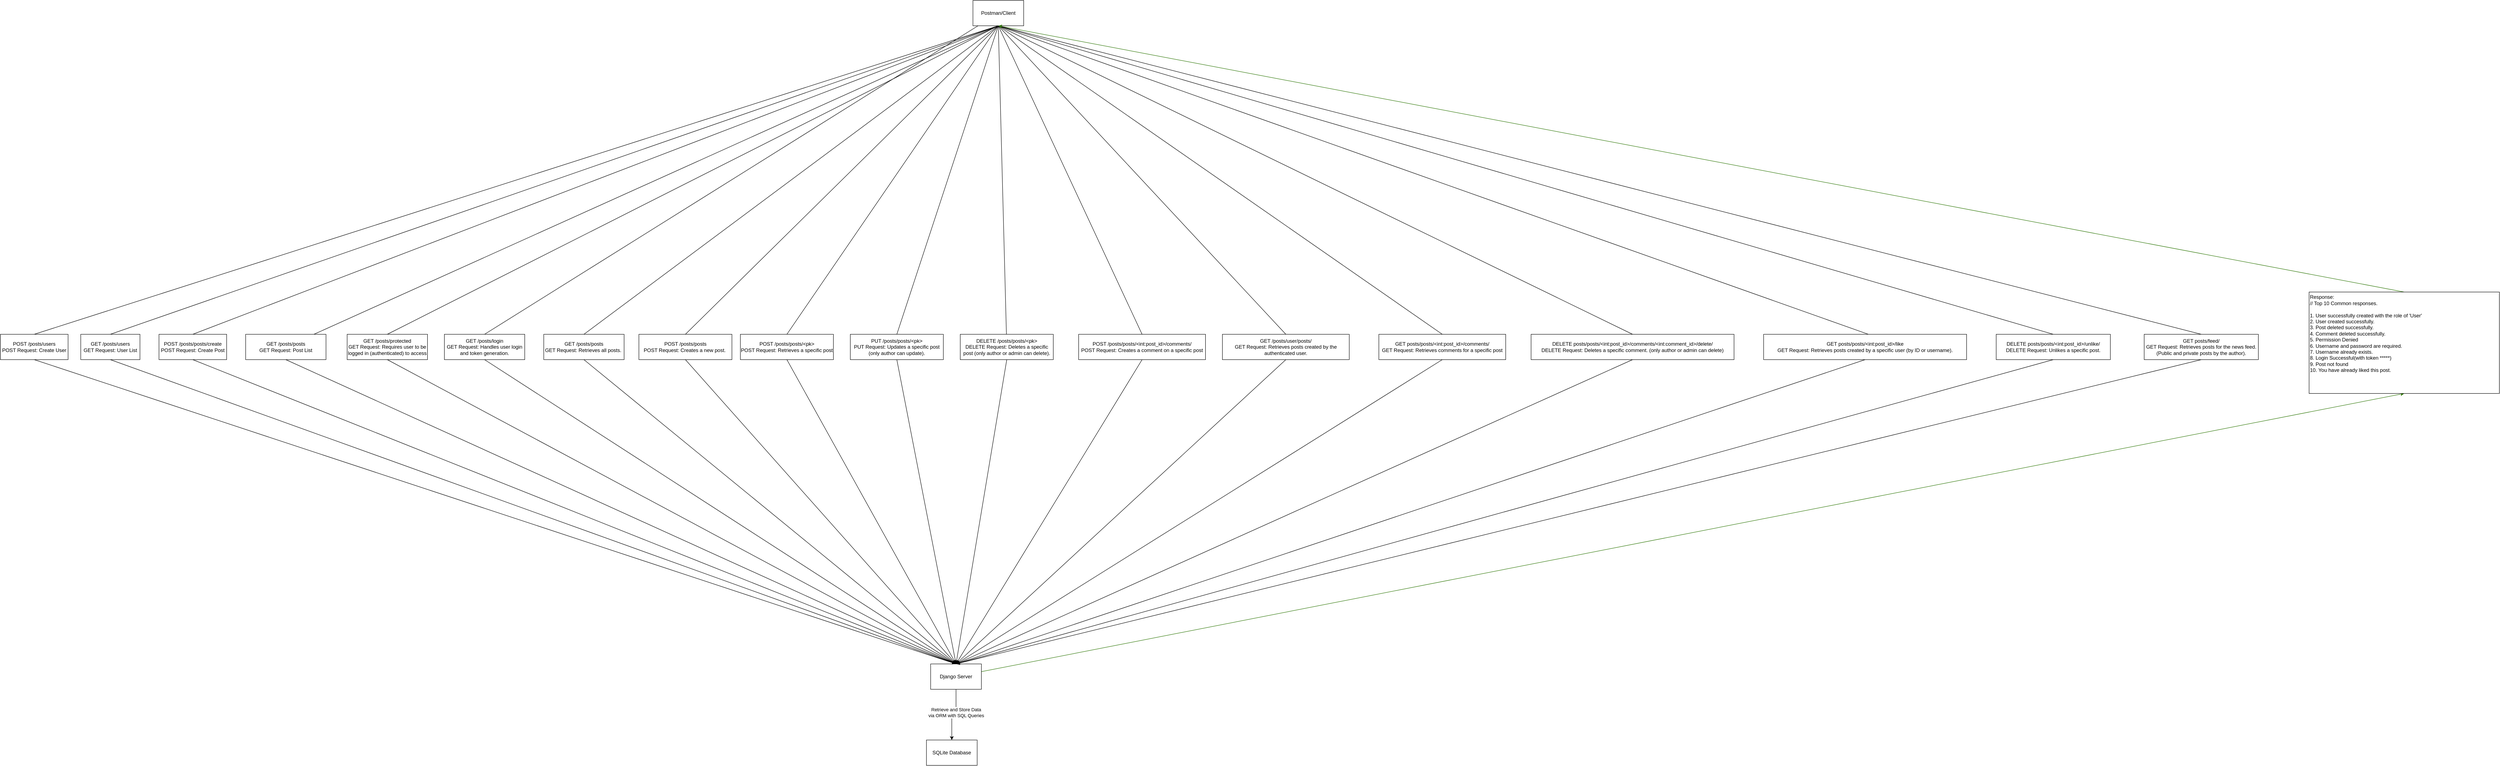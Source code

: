 <mxfile version="26.1.0">
  <diagram name="Page-1" id="zt41sZ7iABxrHHXtiylV">
    <mxGraphModel dx="1578" dy="1371" grid="1" gridSize="10" guides="1" tooltips="1" connect="1" arrows="1" fold="1" page="1" pageScale="1" pageWidth="850" pageHeight="1100" math="0" shadow="0">
      <root>
        <mxCell id="0" />
        <mxCell id="1" parent="0" />
        <mxCell id="H0j68g-s_HZaMRS5P-wq-1" value="Postman/Client" style="rounded=0;whiteSpace=wrap;html=1;" vertex="1" parent="1">
          <mxGeometry x="2290" y="-630" width="120" height="60" as="geometry" />
        </mxCell>
        <mxCell id="H0j68g-s_HZaMRS5P-wq-28" style="rounded=0;orthogonalLoop=1;jettySize=auto;html=1;endArrow=none;startFill=0;entryX=0.5;entryY=1;entryDx=0;entryDy=0;exitX=0.5;exitY=0;exitDx=0;exitDy=0;" edge="1" parent="1" source="H0j68g-s_HZaMRS5P-wq-2" target="H0j68g-s_HZaMRS5P-wq-1">
          <mxGeometry relative="1" as="geometry" />
        </mxCell>
        <mxCell id="H0j68g-s_HZaMRS5P-wq-74" style="rounded=0;orthogonalLoop=1;jettySize=auto;html=1;entryX=0.5;entryY=0;entryDx=0;entryDy=0;exitX=0.5;exitY=1;exitDx=0;exitDy=0;" edge="1" parent="1" source="H0j68g-s_HZaMRS5P-wq-2" target="H0j68g-s_HZaMRS5P-wq-8">
          <mxGeometry relative="1" as="geometry" />
        </mxCell>
        <mxCell id="H0j68g-s_HZaMRS5P-wq-2" value="POST /posts/users&lt;div&gt;POST Request: Create User&lt;/div&gt;" style="rounded=0;whiteSpace=wrap;html=1;" vertex="1" parent="1">
          <mxGeometry x="-10" y="160" width="160" height="60" as="geometry" />
        </mxCell>
        <mxCell id="H0j68g-s_HZaMRS5P-wq-48" style="rounded=0;orthogonalLoop=1;jettySize=auto;html=1;exitX=0.5;exitY=1;exitDx=0;exitDy=0;entryX=0.5;entryY=0;entryDx=0;entryDy=0;" edge="1" parent="1" source="H0j68g-s_HZaMRS5P-wq-3" target="H0j68g-s_HZaMRS5P-wq-8">
          <mxGeometry relative="1" as="geometry" />
        </mxCell>
        <mxCell id="H0j68g-s_HZaMRS5P-wq-3" value="GET /posts/users&lt;div&gt;GET Request: User List&lt;/div&gt;" style="rounded=0;whiteSpace=wrap;html=1;" vertex="1" parent="1">
          <mxGeometry x="180" y="160" width="140" height="60" as="geometry" />
        </mxCell>
        <mxCell id="H0j68g-s_HZaMRS5P-wq-4" value="POST /posts/posts/create&lt;div&gt;POST Request: Create Post&lt;/div&gt;" style="rounded=0;whiteSpace=wrap;html=1;" vertex="1" parent="1">
          <mxGeometry x="365" y="160" width="160" height="60" as="geometry" />
        </mxCell>
        <mxCell id="H0j68g-s_HZaMRS5P-wq-5" value="GET /posts/posts&lt;div&gt;GET Request: Post List&lt;/div&gt;" style="rounded=0;whiteSpace=wrap;html=1;" vertex="1" parent="1">
          <mxGeometry x="570" y="160" width="190" height="60" as="geometry" />
        </mxCell>
        <mxCell id="H0j68g-s_HZaMRS5P-wq-10" style="edgeStyle=orthogonalEdgeStyle;rounded=0;orthogonalLoop=1;jettySize=auto;html=1;" edge="1" parent="1" source="H0j68g-s_HZaMRS5P-wq-8" target="H0j68g-s_HZaMRS5P-wq-9">
          <mxGeometry relative="1" as="geometry" />
        </mxCell>
        <mxCell id="H0j68g-s_HZaMRS5P-wq-11" value="Retrieve and Store Data&lt;div&gt;via ORM with SQL Queries&lt;/div&gt;" style="edgeLabel;html=1;align=center;verticalAlign=middle;resizable=0;points=[];" vertex="1" connectable="0" parent="H0j68g-s_HZaMRS5P-wq-10">
          <mxGeometry x="-0.155" relative="1" as="geometry">
            <mxPoint as="offset" />
          </mxGeometry>
        </mxCell>
        <mxCell id="H0j68g-s_HZaMRS5P-wq-71" style="rounded=0;orthogonalLoop=1;jettySize=auto;html=1;entryX=0.5;entryY=1;entryDx=0;entryDy=0;fillColor=#60a917;strokeColor=#2D7600;" edge="1" parent="1" source="H0j68g-s_HZaMRS5P-wq-8" target="H0j68g-s_HZaMRS5P-wq-70">
          <mxGeometry relative="1" as="geometry" />
        </mxCell>
        <mxCell id="H0j68g-s_HZaMRS5P-wq-8" value="Django Server" style="rounded=0;whiteSpace=wrap;html=1;" vertex="1" parent="1">
          <mxGeometry x="2190" y="940" width="120" height="60" as="geometry" />
        </mxCell>
        <mxCell id="H0j68g-s_HZaMRS5P-wq-9" value="SQLite Database" style="rounded=0;whiteSpace=wrap;html=1;" vertex="1" parent="1">
          <mxGeometry x="2180" y="1120" width="120" height="60" as="geometry" />
        </mxCell>
        <mxCell id="H0j68g-s_HZaMRS5P-wq-13" value="GET /posts/protected&lt;div&gt;GET Request:&amp;nbsp;Requires user to be logged in (authenticated) to access&lt;/div&gt;" style="rounded=0;whiteSpace=wrap;html=1;" vertex="1" parent="1">
          <mxGeometry x="810" y="160" width="190" height="60" as="geometry" />
        </mxCell>
        <mxCell id="H0j68g-s_HZaMRS5P-wq-15" value="GET /posts/login&lt;div&gt;GET Request:&amp;nbsp;Handles user login and token generation.&lt;/div&gt;" style="rounded=0;whiteSpace=wrap;html=1;" vertex="1" parent="1">
          <mxGeometry x="1040" y="160" width="190" height="60" as="geometry" />
        </mxCell>
        <mxCell id="H0j68g-s_HZaMRS5P-wq-16" value="GET /posts/posts&lt;div&gt;GET Request: Retrieves all posts.&amp;nbsp;&lt;/div&gt;" style="rounded=0;whiteSpace=wrap;html=1;" vertex="1" parent="1">
          <mxGeometry x="1275" y="160" width="190" height="60" as="geometry" />
        </mxCell>
        <mxCell id="H0j68g-s_HZaMRS5P-wq-17" value="POST /posts/posts&lt;div&gt;POST Request: Creates a new post.&amp;nbsp;&lt;/div&gt;" style="rounded=0;whiteSpace=wrap;html=1;" vertex="1" parent="1">
          <mxGeometry x="1500" y="160" width="220" height="60" as="geometry" />
        </mxCell>
        <mxCell id="H0j68g-s_HZaMRS5P-wq-18" value="POST /posts/posts/&amp;lt;pk&amp;gt;&lt;div&gt;POST Request: Retrieves a specific post&lt;/div&gt;" style="rounded=0;whiteSpace=wrap;html=1;" vertex="1" parent="1">
          <mxGeometry x="1740" y="160" width="220" height="60" as="geometry" />
        </mxCell>
        <mxCell id="H0j68g-s_HZaMRS5P-wq-19" value="PUT /posts/posts/&amp;lt;pk&amp;gt;&lt;div&gt;PUT Request: Updates a specific post (only author can update).&lt;/div&gt;" style="rounded=0;whiteSpace=wrap;html=1;" vertex="1" parent="1">
          <mxGeometry x="2000" y="160" width="220" height="60" as="geometry" />
        </mxCell>
        <mxCell id="H0j68g-s_HZaMRS5P-wq-20" value="DELETE /posts/posts/&amp;lt;pk&amp;gt;&lt;div&gt;DELETE Request: Deletes a specific post (only author or admin can delete).&lt;/div&gt;" style="rounded=0;whiteSpace=wrap;html=1;" vertex="1" parent="1">
          <mxGeometry x="2260" y="160" width="220" height="60" as="geometry" />
        </mxCell>
        <mxCell id="H0j68g-s_HZaMRS5P-wq-21" value="POST /posts/posts/&amp;lt;int:post_id&amp;gt;/comments/&lt;div&gt;&lt;span style=&quot;background-color: transparent; color: light-dark(rgb(0, 0, 0), rgb(255, 255, 255));&quot;&gt;POST Request:&amp;nbsp;&lt;/span&gt;&lt;span style=&quot;background-color: transparent;&quot;&gt;Creates a comment on a specific post&lt;/span&gt;&lt;/div&gt;" style="rounded=0;whiteSpace=wrap;html=1;" vertex="1" parent="1">
          <mxGeometry x="2540" y="160" width="300" height="60" as="geometry" />
        </mxCell>
        <mxCell id="H0j68g-s_HZaMRS5P-wq-22" value="GET /posts/user/posts/&lt;div&gt;&lt;span style=&quot;background-color: transparent; color: light-dark(rgb(0, 0, 0), rgb(255, 255, 255));&quot;&gt;GET Request:&amp;nbsp;&lt;/span&gt;&lt;span style=&quot;background-color: transparent;&quot;&gt;Retrieves posts created by the authenticated user.&lt;/span&gt;&lt;/div&gt;" style="rounded=0;whiteSpace=wrap;html=1;" vertex="1" parent="1">
          <mxGeometry x="2880" y="160" width="300" height="60" as="geometry" />
        </mxCell>
        <mxCell id="H0j68g-s_HZaMRS5P-wq-23" value="GET posts/posts/&amp;lt;int:post_id&amp;gt;/comments/&lt;div&gt;&lt;span style=&quot;background-color: transparent; color: light-dark(rgb(0, 0, 0), rgb(255, 255, 255));&quot;&gt;GET Request:&amp;nbsp;&lt;/span&gt;&lt;span style=&quot;background-color: transparent;&quot;&gt;Retrieves comments for a specific post&lt;/span&gt;&lt;/div&gt;" style="rounded=0;whiteSpace=wrap;html=1;" vertex="1" parent="1">
          <mxGeometry x="3250" y="160" width="300" height="60" as="geometry" />
        </mxCell>
        <mxCell id="H0j68g-s_HZaMRS5P-wq-24" value="DELETE posts/posts/&amp;lt;int:post_id&amp;gt;/comments/&amp;lt;int:comment_id&amp;gt;/delete/&lt;div&gt;&lt;span style=&quot;background-color: transparent; color: light-dark(rgb(0, 0, 0), rgb(255, 255, 255));&quot;&gt;DELETE Request:&amp;nbsp;&lt;/span&gt;&lt;span style=&quot;background-color: transparent;&quot;&gt;Deletes a specific comment. (only author or admin can delete)&lt;/span&gt;&lt;/div&gt;" style="rounded=0;whiteSpace=wrap;html=1;" vertex="1" parent="1">
          <mxGeometry x="3610" y="160" width="480" height="60" as="geometry" />
        </mxCell>
        <mxCell id="H0j68g-s_HZaMRS5P-wq-25" value="GET posts/posts/&amp;lt;int:post_id&amp;gt;/like&lt;div&gt;&lt;span style=&quot;background-color: transparent; color: light-dark(rgb(0, 0, 0), rgb(255, 255, 255));&quot;&gt;GET Request:&amp;nbsp;&lt;/span&gt;&lt;span style=&quot;background-color: transparent; color: light-dark(rgb(0, 0, 0), rgb(255, 255, 255));&quot;&gt;Retrieves posts created by a specific user (by ID or username).&lt;/span&gt;&lt;/div&gt;" style="rounded=0;whiteSpace=wrap;html=1;" vertex="1" parent="1">
          <mxGeometry x="4160" y="160" width="480" height="60" as="geometry" />
        </mxCell>
        <mxCell id="H0j68g-s_HZaMRS5P-wq-26" value="DELETE posts/posts/&amp;lt;int:post_id&amp;gt;/unlike/&lt;div&gt;&lt;span style=&quot;background-color: transparent; color: light-dark(rgb(0, 0, 0), rgb(255, 255, 255));&quot;&gt;DELETE Request:&amp;nbsp;&lt;/span&gt;&lt;span style=&quot;background-color: transparent;&quot;&gt;Unlikes a specific post.&lt;/span&gt;&lt;/div&gt;" style="rounded=0;whiteSpace=wrap;html=1;" vertex="1" parent="1">
          <mxGeometry x="4710" y="160" width="270" height="60" as="geometry" />
        </mxCell>
        <mxCell id="H0j68g-s_HZaMRS5P-wq-27" value="GET posts/feed/&lt;div&gt;&lt;span style=&quot;background-color: transparent; color: light-dark(rgb(0, 0, 0), rgb(255, 255, 255));&quot;&gt;GET Request:&amp;nbsp;&lt;/span&gt;&lt;span style=&quot;background-color: transparent; color: light-dark(rgb(0, 0, 0), rgb(255, 255, 255));&quot;&gt;Retrieves posts for the news feed. (Public and private posts by the author).&lt;/span&gt;&lt;/div&gt;" style="rounded=0;whiteSpace=wrap;html=1;" vertex="1" parent="1">
          <mxGeometry x="5060" y="160" width="270" height="60" as="geometry" />
        </mxCell>
        <mxCell id="H0j68g-s_HZaMRS5P-wq-30" style="rounded=0;orthogonalLoop=1;jettySize=auto;html=1;endArrow=none;startFill=0;entryX=0.5;entryY=1;entryDx=0;entryDy=0;exitX=0.5;exitY=0;exitDx=0;exitDy=0;" edge="1" parent="1" source="H0j68g-s_HZaMRS5P-wq-3" target="H0j68g-s_HZaMRS5P-wq-1">
          <mxGeometry relative="1" as="geometry">
            <mxPoint x="160" y="173" as="sourcePoint" />
            <mxPoint x="375" y="100" as="targetPoint" />
          </mxGeometry>
        </mxCell>
        <mxCell id="H0j68g-s_HZaMRS5P-wq-31" style="rounded=0;orthogonalLoop=1;jettySize=auto;html=1;endArrow=none;startFill=0;entryX=0.5;entryY=1;entryDx=0;entryDy=0;exitX=0.5;exitY=0;exitDx=0;exitDy=0;" edge="1" parent="1" source="H0j68g-s_HZaMRS5P-wq-4" target="H0j68g-s_HZaMRS5P-wq-1">
          <mxGeometry relative="1" as="geometry">
            <mxPoint x="304" y="170" as="sourcePoint" />
            <mxPoint x="391" y="110" as="targetPoint" />
          </mxGeometry>
        </mxCell>
        <mxCell id="H0j68g-s_HZaMRS5P-wq-32" style="rounded=0;orthogonalLoop=1;jettySize=auto;html=1;endArrow=none;startFill=0;entryX=0.5;entryY=1;entryDx=0;entryDy=0;" edge="1" parent="1" source="H0j68g-s_HZaMRS5P-wq-5" target="H0j68g-s_HZaMRS5P-wq-1">
          <mxGeometry relative="1" as="geometry">
            <mxPoint x="450" y="170" as="sourcePoint" />
            <mxPoint x="440" y="110" as="targetPoint" />
          </mxGeometry>
        </mxCell>
        <mxCell id="H0j68g-s_HZaMRS5P-wq-33" style="rounded=0;orthogonalLoop=1;jettySize=auto;html=1;endArrow=none;startFill=0;entryX=0.5;entryY=1;entryDx=0;entryDy=0;exitX=0.5;exitY=0;exitDx=0;exitDy=0;" edge="1" parent="1" source="H0j68g-s_HZaMRS5P-wq-13" target="H0j68g-s_HZaMRS5P-wq-1">
          <mxGeometry relative="1" as="geometry">
            <mxPoint x="615" y="170" as="sourcePoint" />
            <mxPoint x="495" y="110" as="targetPoint" />
          </mxGeometry>
        </mxCell>
        <mxCell id="H0j68g-s_HZaMRS5P-wq-34" style="rounded=0;orthogonalLoop=1;jettySize=auto;html=1;endArrow=none;startFill=0;exitX=0.5;exitY=0;exitDx=0;exitDy=0;" edge="1" parent="1" source="H0j68g-s_HZaMRS5P-wq-15" target="H0j68g-s_HZaMRS5P-wq-1">
          <mxGeometry relative="1" as="geometry">
            <mxPoint x="820" y="176" as="sourcePoint" />
            <mxPoint x="495" y="95" as="targetPoint" />
          </mxGeometry>
        </mxCell>
        <mxCell id="H0j68g-s_HZaMRS5P-wq-35" style="rounded=0;orthogonalLoop=1;jettySize=auto;html=1;endArrow=none;startFill=0;entryX=0.5;entryY=1;entryDx=0;entryDy=0;exitX=0.5;exitY=0;exitDx=0;exitDy=0;" edge="1" parent="1" source="H0j68g-s_HZaMRS5P-wq-16" target="H0j68g-s_HZaMRS5P-wq-1">
          <mxGeometry relative="1" as="geometry">
            <mxPoint x="1050" y="184" as="sourcePoint" />
            <mxPoint x="495" y="90" as="targetPoint" />
          </mxGeometry>
        </mxCell>
        <mxCell id="H0j68g-s_HZaMRS5P-wq-36" style="rounded=0;orthogonalLoop=1;jettySize=auto;html=1;endArrow=none;startFill=0;entryX=0.5;entryY=1;entryDx=0;entryDy=0;exitX=0.5;exitY=0;exitDx=0;exitDy=0;" edge="1" parent="1" source="H0j68g-s_HZaMRS5P-wq-17" target="H0j68g-s_HZaMRS5P-wq-1">
          <mxGeometry relative="1" as="geometry">
            <mxPoint x="1285" y="188" as="sourcePoint" />
            <mxPoint x="495" y="88" as="targetPoint" />
          </mxGeometry>
        </mxCell>
        <mxCell id="H0j68g-s_HZaMRS5P-wq-37" style="rounded=0;orthogonalLoop=1;jettySize=auto;html=1;endArrow=none;startFill=0;entryX=0.5;entryY=1;entryDx=0;entryDy=0;exitX=0.5;exitY=0;exitDx=0;exitDy=0;" edge="1" parent="1" source="H0j68g-s_HZaMRS5P-wq-18" target="H0j68g-s_HZaMRS5P-wq-1">
          <mxGeometry relative="1" as="geometry">
            <mxPoint x="1870" y="160" as="sourcePoint" />
            <mxPoint x="495" y="86" as="targetPoint" />
          </mxGeometry>
        </mxCell>
        <mxCell id="H0j68g-s_HZaMRS5P-wq-38" style="rounded=0;orthogonalLoop=1;jettySize=auto;html=1;endArrow=none;startFill=0;exitX=0.5;exitY=0;exitDx=0;exitDy=0;entryX=0.5;entryY=1;entryDx=0;entryDy=0;" edge="1" parent="1" source="H0j68g-s_HZaMRS5P-wq-19" target="H0j68g-s_HZaMRS5P-wq-1">
          <mxGeometry relative="1" as="geometry">
            <mxPoint x="1750" y="191" as="sourcePoint" />
            <mxPoint x="495" y="85" as="targetPoint" />
          </mxGeometry>
        </mxCell>
        <mxCell id="H0j68g-s_HZaMRS5P-wq-39" style="rounded=0;orthogonalLoop=1;jettySize=auto;html=1;endArrow=none;startFill=0;entryX=0.5;entryY=1;entryDx=0;entryDy=0;" edge="1" parent="1" source="H0j68g-s_HZaMRS5P-wq-20" target="H0j68g-s_HZaMRS5P-wq-1">
          <mxGeometry relative="1" as="geometry">
            <mxPoint x="2065" y="170" as="sourcePoint" />
            <mxPoint x="495" y="83" as="targetPoint" />
          </mxGeometry>
        </mxCell>
        <mxCell id="H0j68g-s_HZaMRS5P-wq-40" style="rounded=0;orthogonalLoop=1;jettySize=auto;html=1;endArrow=none;startFill=0;entryX=0.5;entryY=1;entryDx=0;entryDy=0;exitX=0.5;exitY=0;exitDx=0;exitDy=0;" edge="1" parent="1" source="H0j68g-s_HZaMRS5P-wq-21" target="H0j68g-s_HZaMRS5P-wq-1">
          <mxGeometry relative="1" as="geometry">
            <mxPoint x="2270" y="195" as="sourcePoint" />
            <mxPoint x="435" y="110" as="targetPoint" />
          </mxGeometry>
        </mxCell>
        <mxCell id="H0j68g-s_HZaMRS5P-wq-41" style="rounded=0;orthogonalLoop=1;jettySize=auto;html=1;endArrow=none;startFill=0;entryX=0.5;entryY=1;entryDx=0;entryDy=0;exitX=0.5;exitY=0;exitDx=0;exitDy=0;" edge="1" parent="1" source="H0j68g-s_HZaMRS5P-wq-22" target="H0j68g-s_HZaMRS5P-wq-1">
          <mxGeometry relative="1" as="geometry">
            <mxPoint x="2550" y="192" as="sourcePoint" />
            <mxPoint x="495" y="83" as="targetPoint" />
          </mxGeometry>
        </mxCell>
        <mxCell id="H0j68g-s_HZaMRS5P-wq-42" style="rounded=0;orthogonalLoop=1;jettySize=auto;html=1;endArrow=none;startFill=0;entryX=0.5;entryY=1;entryDx=0;entryDy=0;exitX=0.5;exitY=0;exitDx=0;exitDy=0;" edge="1" parent="1" source="H0j68g-s_HZaMRS5P-wq-23" target="H0j68g-s_HZaMRS5P-wq-1">
          <mxGeometry relative="1" as="geometry">
            <mxPoint x="2890" y="191" as="sourcePoint" />
            <mxPoint x="435" y="50" as="targetPoint" />
          </mxGeometry>
        </mxCell>
        <mxCell id="H0j68g-s_HZaMRS5P-wq-43" style="rounded=0;orthogonalLoop=1;jettySize=auto;html=1;endArrow=none;startFill=0;entryX=0.5;entryY=1;entryDx=0;entryDy=0;exitX=0.5;exitY=0;exitDx=0;exitDy=0;" edge="1" parent="1" source="H0j68g-s_HZaMRS5P-wq-24" target="H0j68g-s_HZaMRS5P-wq-1">
          <mxGeometry relative="1" as="geometry">
            <mxPoint x="3260" y="193" as="sourcePoint" />
            <mxPoint x="445" y="60" as="targetPoint" />
          </mxGeometry>
        </mxCell>
        <mxCell id="H0j68g-s_HZaMRS5P-wq-44" style="rounded=0;orthogonalLoop=1;jettySize=auto;html=1;endArrow=none;startFill=0;entryX=0.5;entryY=1;entryDx=0;entryDy=0;exitX=0.517;exitY=0.003;exitDx=0;exitDy=0;exitPerimeter=0;" edge="1" parent="1" source="H0j68g-s_HZaMRS5P-wq-25" target="H0j68g-s_HZaMRS5P-wq-1">
          <mxGeometry relative="1" as="geometry">
            <mxPoint x="3620" y="191" as="sourcePoint" />
            <mxPoint x="455" y="70" as="targetPoint" />
          </mxGeometry>
        </mxCell>
        <mxCell id="H0j68g-s_HZaMRS5P-wq-45" style="rounded=0;orthogonalLoop=1;jettySize=auto;html=1;endArrow=none;startFill=0;entryX=0.5;entryY=1;entryDx=0;entryDy=0;exitX=0.5;exitY=0;exitDx=0;exitDy=0;" edge="1" parent="1" source="H0j68g-s_HZaMRS5P-wq-26" target="H0j68g-s_HZaMRS5P-wq-1">
          <mxGeometry relative="1" as="geometry">
            <mxPoint x="4170" y="193" as="sourcePoint" />
            <mxPoint x="465" y="80" as="targetPoint" />
          </mxGeometry>
        </mxCell>
        <mxCell id="H0j68g-s_HZaMRS5P-wq-46" style="rounded=0;orthogonalLoop=1;jettySize=auto;html=1;endArrow=none;startFill=0;entryX=0.5;entryY=1;entryDx=0;entryDy=0;exitX=0.5;exitY=0;exitDx=0;exitDy=0;" edge="1" parent="1" source="H0j68g-s_HZaMRS5P-wq-27" target="H0j68g-s_HZaMRS5P-wq-1">
          <mxGeometry relative="1" as="geometry">
            <mxPoint x="4720" y="197" as="sourcePoint" />
            <mxPoint x="475" y="90" as="targetPoint" />
          </mxGeometry>
        </mxCell>
        <mxCell id="H0j68g-s_HZaMRS5P-wq-49" style="rounded=0;orthogonalLoop=1;jettySize=auto;html=1;exitX=0.5;exitY=1;exitDx=0;exitDy=0;entryX=0.5;entryY=0;entryDx=0;entryDy=0;" edge="1" parent="1" source="H0j68g-s_HZaMRS5P-wq-4" target="H0j68g-s_HZaMRS5P-wq-8">
          <mxGeometry relative="1" as="geometry">
            <mxPoint x="330" y="221" as="sourcePoint" />
            <mxPoint x="950" y="402" as="targetPoint" />
          </mxGeometry>
        </mxCell>
        <mxCell id="H0j68g-s_HZaMRS5P-wq-50" style="rounded=0;orthogonalLoop=1;jettySize=auto;html=1;exitX=0.5;exitY=1;exitDx=0;exitDy=0;entryX=0.5;entryY=0;entryDx=0;entryDy=0;" edge="1" parent="1" source="H0j68g-s_HZaMRS5P-wq-15" target="H0j68g-s_HZaMRS5P-wq-8">
          <mxGeometry relative="1" as="geometry">
            <mxPoint x="526" y="230" as="sourcePoint" />
            <mxPoint x="960" y="412" as="targetPoint" />
          </mxGeometry>
        </mxCell>
        <mxCell id="H0j68g-s_HZaMRS5P-wq-51" style="rounded=0;orthogonalLoop=1;jettySize=auto;html=1;exitX=0.5;exitY=1;exitDx=0;exitDy=0;entryX=0.5;entryY=0;entryDx=0;entryDy=0;" edge="1" parent="1" source="H0j68g-s_HZaMRS5P-wq-13" target="H0j68g-s_HZaMRS5P-wq-8">
          <mxGeometry relative="1" as="geometry">
            <mxPoint x="536" y="240" as="sourcePoint" />
            <mxPoint x="970" y="422" as="targetPoint" />
          </mxGeometry>
        </mxCell>
        <mxCell id="H0j68g-s_HZaMRS5P-wq-52" style="rounded=0;orthogonalLoop=1;jettySize=auto;html=1;exitX=0.5;exitY=1;exitDx=0;exitDy=0;entryX=0.5;entryY=0;entryDx=0;entryDy=0;" edge="1" parent="1" source="H0j68g-s_HZaMRS5P-wq-16" target="H0j68g-s_HZaMRS5P-wq-8">
          <mxGeometry relative="1" as="geometry">
            <mxPoint x="546" y="250" as="sourcePoint" />
            <mxPoint x="980" y="432" as="targetPoint" />
          </mxGeometry>
        </mxCell>
        <mxCell id="H0j68g-s_HZaMRS5P-wq-54" style="rounded=0;orthogonalLoop=1;jettySize=auto;html=1;exitX=0.5;exitY=1;exitDx=0;exitDy=0;entryX=0.5;entryY=0;entryDx=0;entryDy=0;" edge="1" parent="1" source="H0j68g-s_HZaMRS5P-wq-5" target="H0j68g-s_HZaMRS5P-wq-8">
          <mxGeometry relative="1" as="geometry">
            <mxPoint x="566" y="270" as="sourcePoint" />
            <mxPoint x="1000" y="452" as="targetPoint" />
          </mxGeometry>
        </mxCell>
        <mxCell id="H0j68g-s_HZaMRS5P-wq-55" style="rounded=0;orthogonalLoop=1;jettySize=auto;html=1;exitX=0.5;exitY=1;exitDx=0;exitDy=0;entryX=0.5;entryY=0;entryDx=0;entryDy=0;" edge="1" parent="1" source="H0j68g-s_HZaMRS5P-wq-17" target="H0j68g-s_HZaMRS5P-wq-8">
          <mxGeometry relative="1" as="geometry">
            <mxPoint x="1380" y="230" as="sourcePoint" />
            <mxPoint x="990" y="442" as="targetPoint" />
          </mxGeometry>
        </mxCell>
        <mxCell id="H0j68g-s_HZaMRS5P-wq-56" style="rounded=0;orthogonalLoop=1;jettySize=auto;html=1;exitX=0.5;exitY=1;exitDx=0;exitDy=0;entryX=0.5;entryY=0;entryDx=0;entryDy=0;" edge="1" parent="1" source="H0j68g-s_HZaMRS5P-wq-18" target="H0j68g-s_HZaMRS5P-wq-8">
          <mxGeometry relative="1" as="geometry">
            <mxPoint x="1620" y="230" as="sourcePoint" />
            <mxPoint x="1000" y="452" as="targetPoint" />
          </mxGeometry>
        </mxCell>
        <mxCell id="H0j68g-s_HZaMRS5P-wq-57" style="rounded=0;orthogonalLoop=1;jettySize=auto;html=1;exitX=0.5;exitY=1;exitDx=0;exitDy=0;entryX=0.5;entryY=0;entryDx=0;entryDy=0;" edge="1" parent="1" source="H0j68g-s_HZaMRS5P-wq-19" target="H0j68g-s_HZaMRS5P-wq-8">
          <mxGeometry relative="1" as="geometry">
            <mxPoint x="1860" y="230" as="sourcePoint" />
            <mxPoint x="1010" y="462" as="targetPoint" />
          </mxGeometry>
        </mxCell>
        <mxCell id="H0j68g-s_HZaMRS5P-wq-58" style="rounded=0;orthogonalLoop=1;jettySize=auto;html=1;exitX=0.5;exitY=1;exitDx=0;exitDy=0;entryX=0.5;entryY=0;entryDx=0;entryDy=0;" edge="1" parent="1" source="H0j68g-s_HZaMRS5P-wq-20" target="H0j68g-s_HZaMRS5P-wq-8">
          <mxGeometry relative="1" as="geometry">
            <mxPoint x="2120" y="230" as="sourcePoint" />
            <mxPoint x="1020" y="472" as="targetPoint" />
          </mxGeometry>
        </mxCell>
        <mxCell id="H0j68g-s_HZaMRS5P-wq-59" style="rounded=0;orthogonalLoop=1;jettySize=auto;html=1;exitX=0.5;exitY=1;exitDx=0;exitDy=0;entryX=0.5;entryY=0;entryDx=0;entryDy=0;" edge="1" parent="1" source="H0j68g-s_HZaMRS5P-wq-21" target="H0j68g-s_HZaMRS5P-wq-8">
          <mxGeometry relative="1" as="geometry">
            <mxPoint x="2130" y="240" as="sourcePoint" />
            <mxPoint x="1030" y="482" as="targetPoint" />
          </mxGeometry>
        </mxCell>
        <mxCell id="H0j68g-s_HZaMRS5P-wq-62" style="rounded=0;orthogonalLoop=1;jettySize=auto;html=1;exitX=0.5;exitY=1;exitDx=0;exitDy=0;entryX=0.5;entryY=0;entryDx=0;entryDy=0;" edge="1" parent="1" source="H0j68g-s_HZaMRS5P-wq-22" target="H0j68g-s_HZaMRS5P-wq-8">
          <mxGeometry relative="1" as="geometry">
            <mxPoint x="3430" y="268" as="sourcePoint" />
            <mxPoint x="2330" y="510" as="targetPoint" />
          </mxGeometry>
        </mxCell>
        <mxCell id="H0j68g-s_HZaMRS5P-wq-63" style="rounded=0;orthogonalLoop=1;jettySize=auto;html=1;exitX=0.5;exitY=1;exitDx=0;exitDy=0;entryX=0.5;entryY=0;entryDx=0;entryDy=0;" edge="1" parent="1" source="H0j68g-s_HZaMRS5P-wq-23" target="H0j68g-s_HZaMRS5P-wq-8">
          <mxGeometry relative="1" as="geometry">
            <mxPoint x="3440" y="278" as="sourcePoint" />
            <mxPoint x="2340" y="520" as="targetPoint" />
          </mxGeometry>
        </mxCell>
        <mxCell id="H0j68g-s_HZaMRS5P-wq-64" style="rounded=0;orthogonalLoop=1;jettySize=auto;html=1;exitX=0.5;exitY=1;exitDx=0;exitDy=0;entryX=0.5;entryY=0;entryDx=0;entryDy=0;" edge="1" parent="1" source="H0j68g-s_HZaMRS5P-wq-24" target="H0j68g-s_HZaMRS5P-wq-8">
          <mxGeometry relative="1" as="geometry">
            <mxPoint x="4170" y="278" as="sourcePoint" />
            <mxPoint x="3070" y="520" as="targetPoint" />
          </mxGeometry>
        </mxCell>
        <mxCell id="H0j68g-s_HZaMRS5P-wq-65" style="rounded=0;orthogonalLoop=1;jettySize=auto;html=1;exitX=0.5;exitY=1;exitDx=0;exitDy=0;entryX=0.5;entryY=0;entryDx=0;entryDy=0;" edge="1" parent="1" source="H0j68g-s_HZaMRS5P-wq-25" target="H0j68g-s_HZaMRS5P-wq-8">
          <mxGeometry relative="1" as="geometry">
            <mxPoint x="4180" y="288" as="sourcePoint" />
            <mxPoint x="3080" y="530" as="targetPoint" />
          </mxGeometry>
        </mxCell>
        <mxCell id="H0j68g-s_HZaMRS5P-wq-66" style="rounded=0;orthogonalLoop=1;jettySize=auto;html=1;exitX=0.5;exitY=1;exitDx=0;exitDy=0;entryX=0.5;entryY=0;entryDx=0;entryDy=0;" edge="1" parent="1" source="H0j68g-s_HZaMRS5P-wq-26" target="H0j68g-s_HZaMRS5P-wq-8">
          <mxGeometry relative="1" as="geometry">
            <mxPoint x="4840" y="280" as="sourcePoint" />
            <mxPoint x="3740" y="522" as="targetPoint" />
          </mxGeometry>
        </mxCell>
        <mxCell id="H0j68g-s_HZaMRS5P-wq-67" style="rounded=0;orthogonalLoop=1;jettySize=auto;html=1;exitX=0.5;exitY=1;exitDx=0;exitDy=0;entryX=0.5;entryY=0;entryDx=0;entryDy=0;" edge="1" parent="1" source="H0j68g-s_HZaMRS5P-wq-27" target="H0j68g-s_HZaMRS5P-wq-8">
          <mxGeometry relative="1" as="geometry">
            <mxPoint x="4850" y="290" as="sourcePoint" />
            <mxPoint x="3750" y="532" as="targetPoint" />
          </mxGeometry>
        </mxCell>
        <mxCell id="H0j68g-s_HZaMRS5P-wq-73" style="rounded=0;orthogonalLoop=1;jettySize=auto;html=1;entryX=0.5;entryY=1;entryDx=0;entryDy=0;fillColor=#60a917;strokeColor=#2D7600;exitX=0.5;exitY=0;exitDx=0;exitDy=0;" edge="1" parent="1" source="H0j68g-s_HZaMRS5P-wq-70" target="H0j68g-s_HZaMRS5P-wq-1">
          <mxGeometry relative="1" as="geometry" />
        </mxCell>
        <mxCell id="H0j68g-s_HZaMRS5P-wq-70" value="Response:&lt;div&gt;// Top 10 Common responses.&lt;/div&gt;&lt;div&gt;&lt;br&gt;&lt;div&gt;1.&amp;nbsp;User successfully created with the role of &#39;User&#39;&lt;/div&gt;&lt;div&gt;2.&amp;nbsp;User created successfully.&lt;/div&gt;&lt;div&gt;3.&amp;nbsp;Post deleted successfully.&lt;/div&gt;&lt;div&gt;4.&amp;nbsp;Comment deleted successfully.&lt;/div&gt;&lt;div&gt;5. Permission Denied&lt;/div&gt;&lt;div&gt;6.&amp;nbsp;Username and password are required.&lt;/div&gt;&lt;div&gt;7. Username already exists.&lt;/div&gt;&lt;div&gt;8. Login Successful(with token *****)&lt;/div&gt;&lt;div&gt;9. Post not found&lt;/div&gt;&lt;div&gt;10.&amp;nbsp;You have already liked this post.&lt;/div&gt;&lt;div&gt;&lt;br&gt;&lt;/div&gt;&lt;div&gt;&lt;br&gt;&lt;/div&gt;&lt;div&gt;&lt;br&gt;&lt;/div&gt;&lt;/div&gt;" style="rounded=0;whiteSpace=wrap;html=1;align=left;" vertex="1" parent="1">
          <mxGeometry x="5450" y="60" width="450" height="240" as="geometry" />
        </mxCell>
      </root>
    </mxGraphModel>
  </diagram>
</mxfile>
